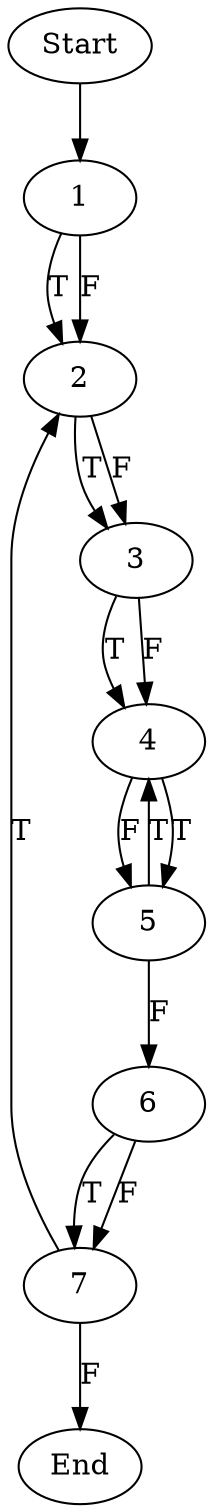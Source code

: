 digraph CFG {
"Start" -> "1"	 
"7" -> "2" [label = "T"];
"7" -> "End" [label = "F"];
"6" -> "7" [label = "T"];
"6" -> "7" [label = "F"];
"5" -> "4" [label = "T"];
"5" -> "6" [label = "F"];
"4" -> "5" [label = "T"];
"4" -> "5" [label = "F"];
"3" -> "4" [label = "T"];
"3" -> "4" [label = "F"];
"2" -> "3" [label = "T"];
"2" -> "3" [label = "F"];
"1" -> "2" [label = "T"];
"1" -> "2" [label = "F"];
}
